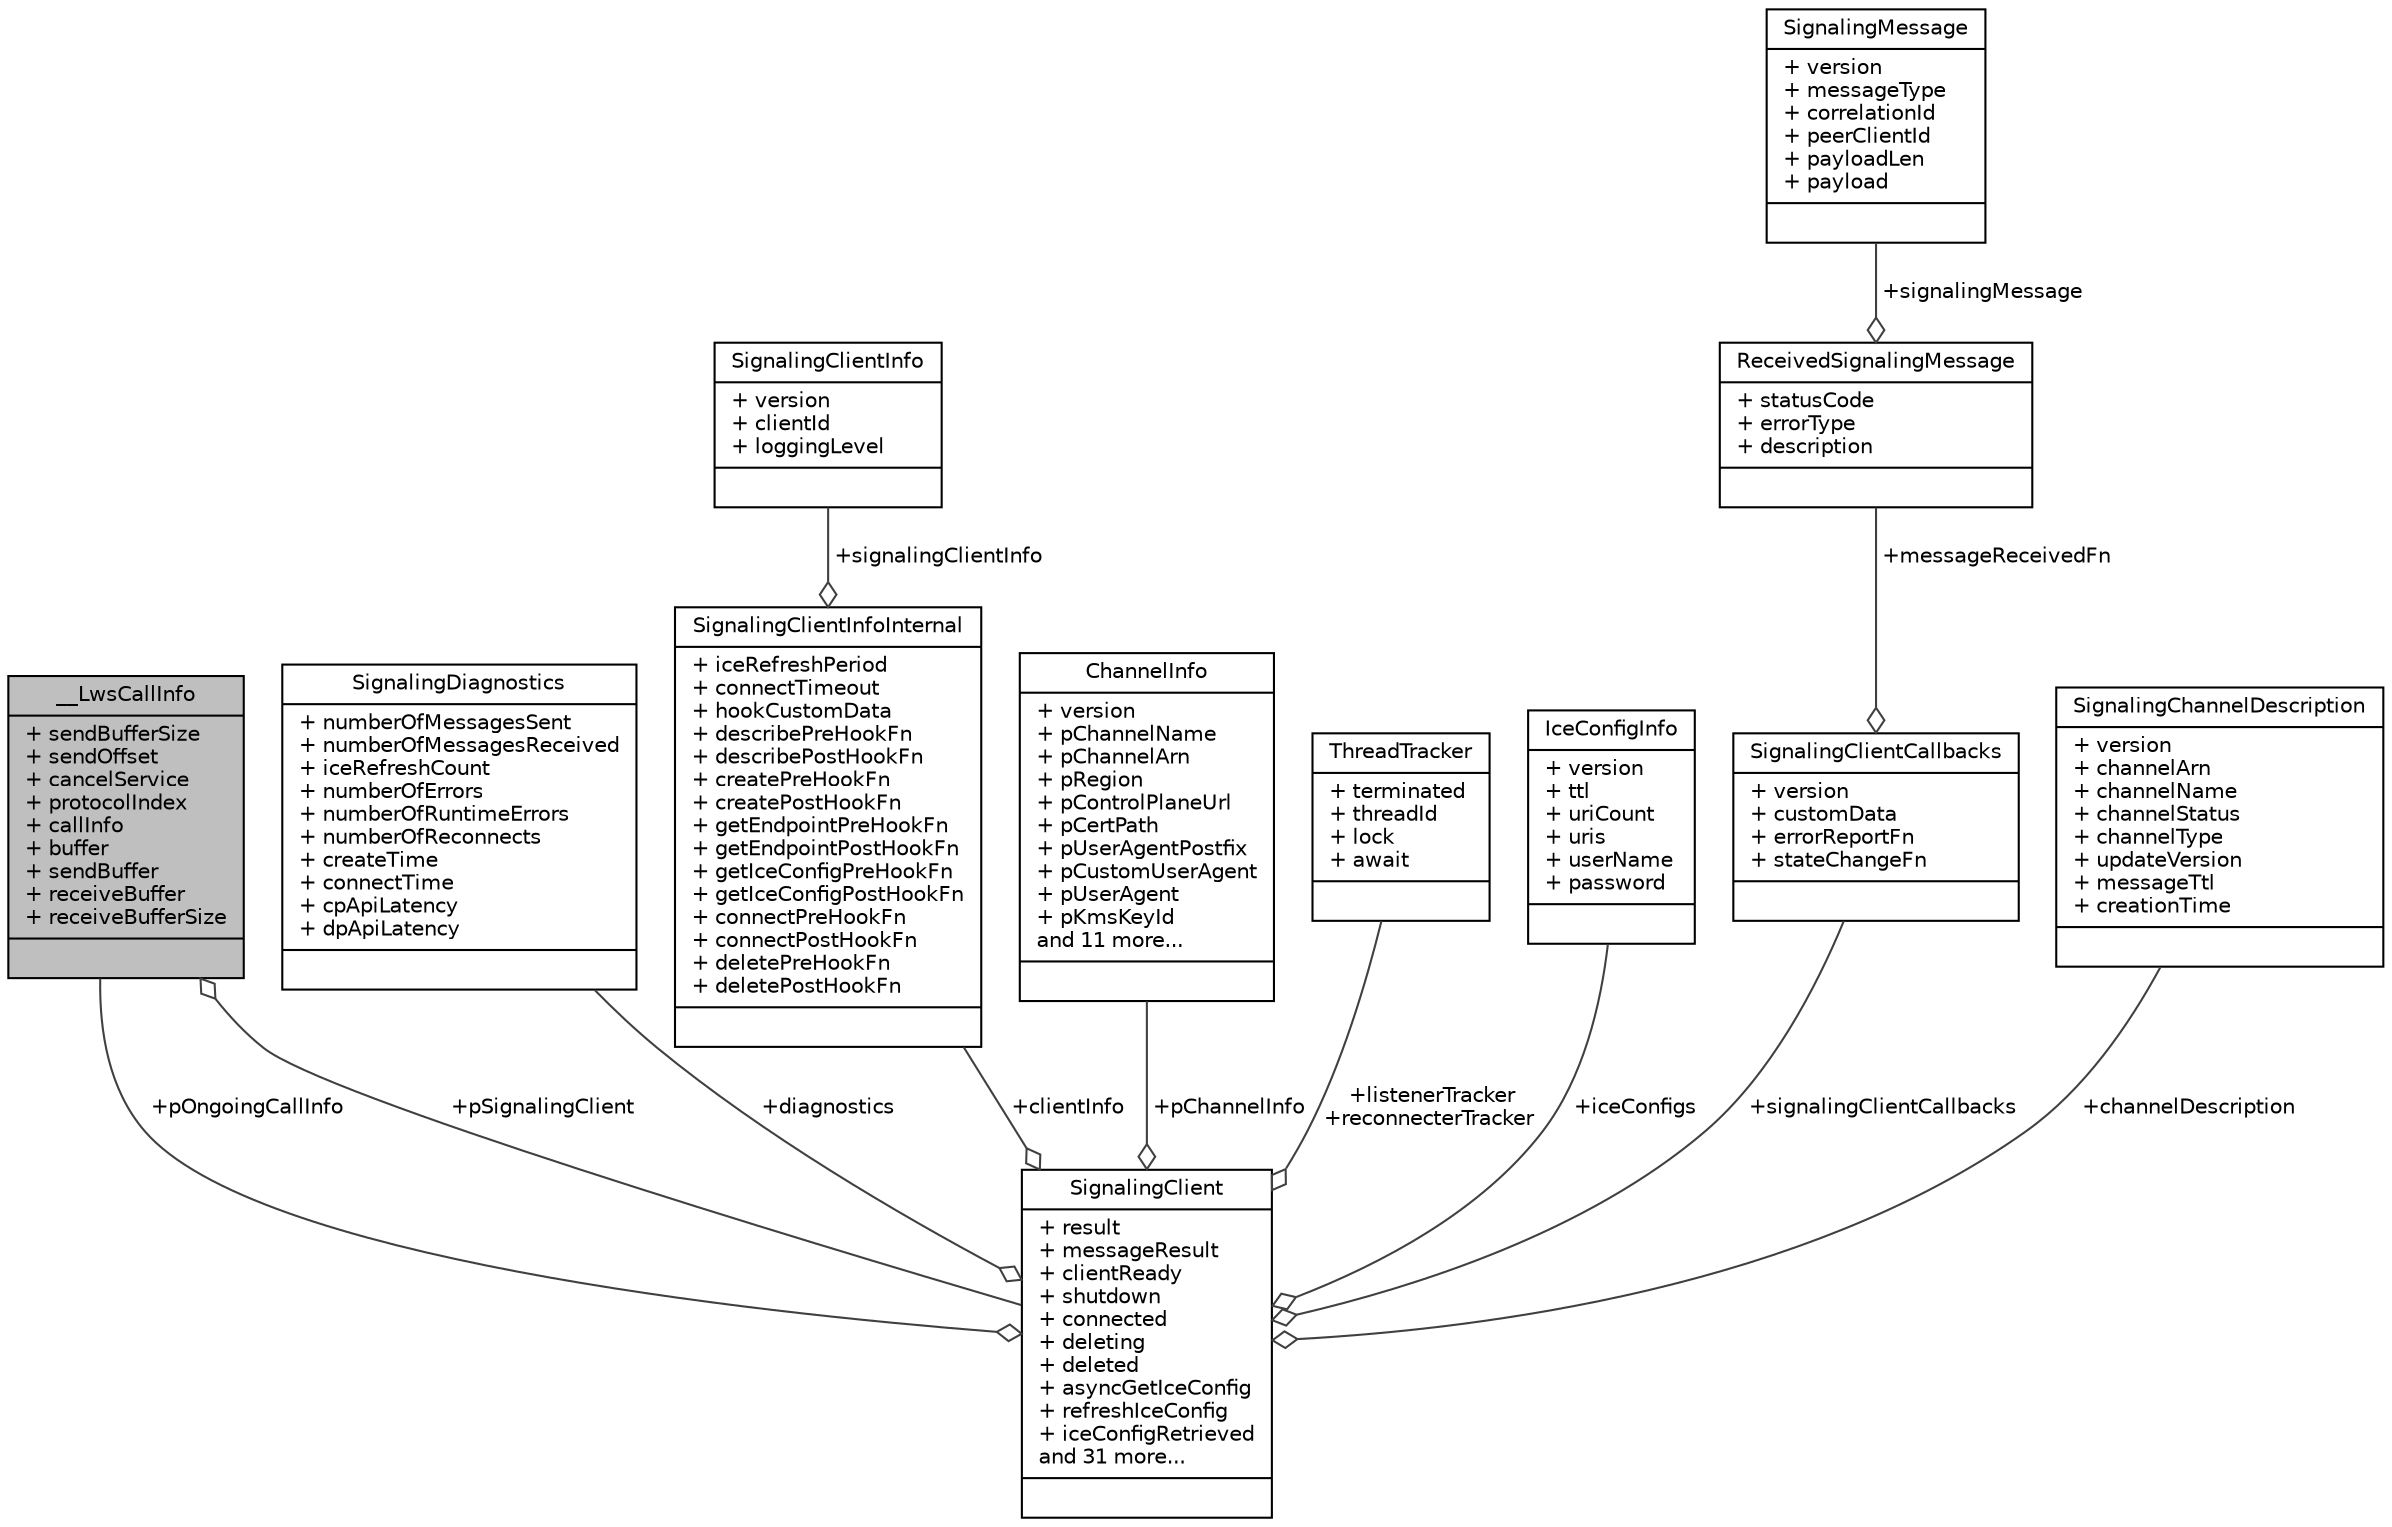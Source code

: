 digraph "__LwsCallInfo"
{
 // LATEX_PDF_SIZE
  edge [fontname="Helvetica",fontsize="10",labelfontname="Helvetica",labelfontsize="10"];
  node [fontname="Helvetica",fontsize="10",shape=record];
  Node1 [label="{__LwsCallInfo\n|+ sendBufferSize\l+ sendOffset\l+ cancelService\l+ protocolIndex\l+ callInfo\l+ buffer\l+ sendBuffer\l+ receiveBuffer\l+ receiveBufferSize\l|}",height=0.2,width=0.4,color="black", fillcolor="grey75", style="filled", fontcolor="black",tooltip=" "];
  Node2 -> Node1 [color="grey25",fontsize="10",style="solid",label=" +pSignalingClient" ,arrowhead="odiamond",fontname="Helvetica"];
  Node2 [label="{SignalingClient\n|+ result\l+ messageResult\l+ clientReady\l+ shutdown\l+ connected\l+ deleting\l+ deleted\l+ asyncGetIceConfig\l+ refreshIceConfig\l+ iceConfigRetrieved\land 31 more...\l|}",height=0.2,width=0.4,color="black", fillcolor="white", style="filled",URL="$structSignalingClient.html",tooltip=" "];
  Node3 -> Node2 [color="grey25",fontsize="10",style="solid",label=" +diagnostics" ,arrowhead="odiamond",fontname="Helvetica"];
  Node3 [label="{SignalingDiagnostics\n|+ numberOfMessagesSent\l+ numberOfMessagesReceived\l+ iceRefreshCount\l+ numberOfErrors\l+ numberOfRuntimeErrors\l+ numberOfReconnects\l+ createTime\l+ connectTime\l+ cpApiLatency\l+ dpApiLatency\l|}",height=0.2,width=0.4,color="black", fillcolor="white", style="filled",URL="$structSignalingDiagnostics.html",tooltip=" "];
  Node4 -> Node2 [color="grey25",fontsize="10",style="solid",label=" +clientInfo" ,arrowhead="odiamond",fontname="Helvetica"];
  Node4 [label="{SignalingClientInfoInternal\n|+ iceRefreshPeriod\l+ connectTimeout\l+ hookCustomData\l+ describePreHookFn\l+ describePostHookFn\l+ createPreHookFn\l+ createPostHookFn\l+ getEndpointPreHookFn\l+ getEndpointPostHookFn\l+ getIceConfigPreHookFn\l+ getIceConfigPostHookFn\l+ connectPreHookFn\l+ connectPostHookFn\l+ deletePreHookFn\l+ deletePostHookFn\l|}",height=0.2,width=0.4,color="black", fillcolor="white", style="filled",URL="$structSignalingClientInfoInternal.html",tooltip=" "];
  Node5 -> Node4 [color="grey25",fontsize="10",style="solid",label=" +signalingClientInfo" ,arrowhead="odiamond",fontname="Helvetica"];
  Node5 [label="{SignalingClientInfo\n|+ version\l+ clientId\l+ loggingLevel\l|}",height=0.2,width=0.4,color="black", fillcolor="white", style="filled",URL="$structSignalingClientInfo.html",tooltip="Populate Signaling client with client ID and application log level."];
  Node1 -> Node2 [color="grey25",fontsize="10",style="solid",label=" +pOngoingCallInfo" ,arrowhead="odiamond",fontname="Helvetica"];
  Node6 -> Node2 [color="grey25",fontsize="10",style="solid",label=" +pChannelInfo" ,arrowhead="odiamond",fontname="Helvetica"];
  Node6 [label="{ChannelInfo\n|+ version\l+ pChannelName\l+ pChannelArn\l+ pRegion\l+ pControlPlaneUrl\l+ pCertPath\l+ pUserAgentPostfix\l+ pCustomUserAgent\l+ pUserAgent\l+ pKmsKeyId\land 11 more...\l|}",height=0.2,width=0.4,color="black", fillcolor="white", style="filled",URL="$structChannelInfo.html",tooltip="Contains all signaling channel related information."];
  Node7 -> Node2 [color="grey25",fontsize="10",style="solid",label=" +listenerTracker\n+reconnecterTracker" ,arrowhead="odiamond",fontname="Helvetica"];
  Node7 [label="{ThreadTracker\n|+ terminated\l+ threadId\l+ lock\l+ await\l|}",height=0.2,width=0.4,color="black", fillcolor="white", style="filled",URL="$structThreadTracker.html",tooltip=" "];
  Node8 -> Node2 [color="grey25",fontsize="10",style="solid",label=" +iceConfigs" ,arrowhead="odiamond",fontname="Helvetica"];
  Node8 [label="{IceConfigInfo\n|+ version\l+ ttl\l+ uriCount\l+ uris\l+ userName\l+ password\l|}",height=0.2,width=0.4,color="black", fillcolor="white", style="filled",URL="$structIceConfigInfo.html",tooltip="ICE configuration information struct."];
  Node9 -> Node2 [color="grey25",fontsize="10",style="solid",label=" +signalingClientCallbacks" ,arrowhead="odiamond",fontname="Helvetica"];
  Node9 [label="{SignalingClientCallbacks\n|+ version\l+ customData\l+ errorReportFn\l+ stateChangeFn\l|}",height=0.2,width=0.4,color="black", fillcolor="white", style="filled",URL="$structSignalingClientCallbacks.html",tooltip=" "];
  Node10 -> Node9 [color="grey25",fontsize="10",style="solid",label=" +messageReceivedFn" ,arrowhead="odiamond",fontname="Helvetica"];
  Node10 [label="{ReceivedSignalingMessage\n|+ statusCode\l+ errorType\l+ description\l|}",height=0.2,width=0.4,color="black", fillcolor="white", style="filled",URL="$structReceivedSignalingMessage.html",tooltip="Structure defining the signaling message to be received."];
  Node11 -> Node10 [color="grey25",fontsize="10",style="solid",label=" +signalingMessage" ,arrowhead="odiamond",fontname="Helvetica"];
  Node11 [label="{SignalingMessage\n|+ version\l+ messageType\l+ correlationId\l+ peerClientId\l+ payloadLen\l+ payload\l|}",height=0.2,width=0.4,color="black", fillcolor="white", style="filled",URL="$structSignalingMessage.html",tooltip="Structure defining the basic signaling message."];
  Node12 -> Node2 [color="grey25",fontsize="10",style="solid",label=" +channelDescription" ,arrowhead="odiamond",fontname="Helvetica"];
  Node12 [label="{SignalingChannelDescription\n|+ version\l+ channelArn\l+ channelName\l+ channelStatus\l+ channelType\l+ updateVersion\l+ messageTtl\l+ creationTime\l|}",height=0.2,width=0.4,color="black", fillcolor="white", style="filled",URL="$structSignalingChannelDescription.html",tooltip="Signaling channel description returned from the service."];
}
